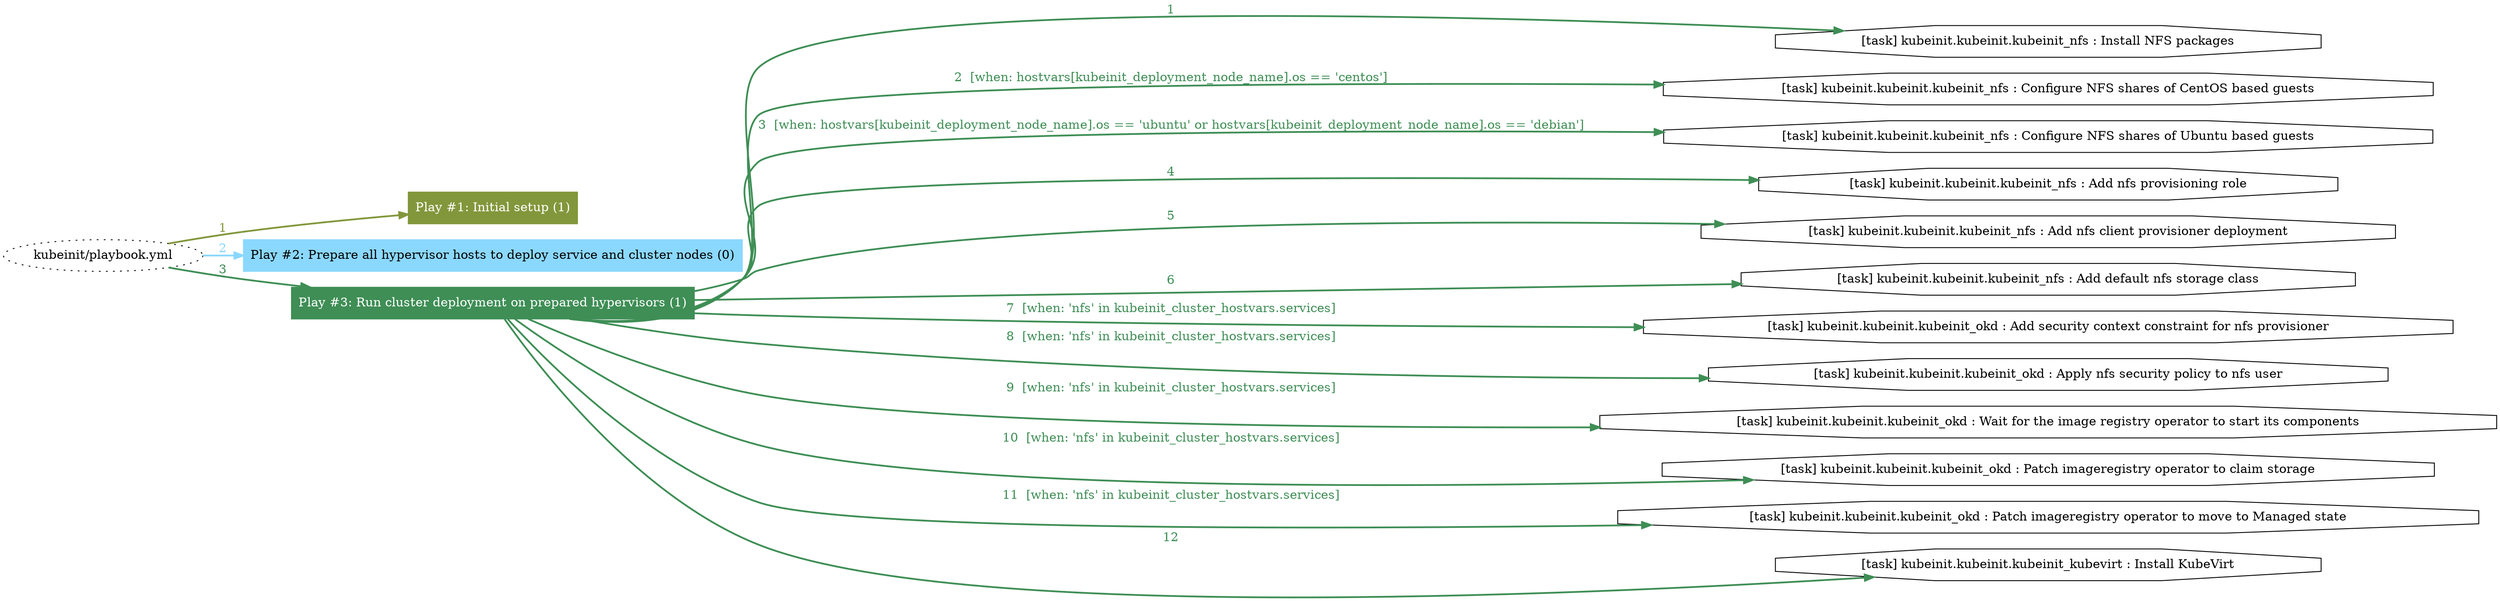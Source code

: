 digraph "kubeinit/playbook.yml "{
	graph [concentrate=true ordering=in rankdir=LR ratio=fill]
	edge [esep=5 sep=10]
	"kubeinit/playbook.yml" [id=root_node style=dotted]
	subgraph "Play #1: Initial setup (1) "{
		"Play #1: Initial setup (1)" [color="#82973b" fontcolor="#ffffff" id="play_600f02eb-539b-473d-869f-aa99ca6672e3" shape=box style=filled tooltip=localhost]
		"kubeinit/playbook.yml" -> "Play #1: Initial setup (1)" [label=1 color="#82973b" fontcolor="#82973b" id="edge_e4f37a8e-6fe6-482c-b438-a034b92235e2" style=bold]
	}
	subgraph "Play #2: Prepare all hypervisor hosts to deploy service and cluster nodes (0) "{
		"Play #2: Prepare all hypervisor hosts to deploy service and cluster nodes (0)" [color="#8bd8fe" fontcolor="#000000" id="play_36ca59ec-8919-422a-94c4-545d1c69138a" shape=box style=filled tooltip=""]
		"kubeinit/playbook.yml" -> "Play #2: Prepare all hypervisor hosts to deploy service and cluster nodes (0)" [label=2 color="#8bd8fe" fontcolor="#8bd8fe" id="edge_2c2095ca-0dc3-4899-a889-79d573b03c76" style=bold]
	}
	subgraph "Play #3: Run cluster deployment on prepared hypervisors (1) "{
		"Play #3: Run cluster deployment on prepared hypervisors (1)" [color="#3e8e55" fontcolor="#ffffff" id="play_6c85bb4b-375c-4a16-bca3-eae4d0a6803e" shape=box style=filled tooltip=localhost]
		"kubeinit/playbook.yml" -> "Play #3: Run cluster deployment on prepared hypervisors (1)" [label=3 color="#3e8e55" fontcolor="#3e8e55" id="edge_baa9c703-bef9-4ded-b96a-7e32ea84a81b" style=bold]
		"task_fd1a690d-ce4a-4097-8396-b235bc1ffd59" [label="[task] kubeinit.kubeinit.kubeinit_nfs : Install NFS packages" id="task_fd1a690d-ce4a-4097-8396-b235bc1ffd59" shape=octagon tooltip="[task] kubeinit.kubeinit.kubeinit_nfs : Install NFS packages"]
		"Play #3: Run cluster deployment on prepared hypervisors (1)" -> "task_fd1a690d-ce4a-4097-8396-b235bc1ffd59" [label=1 color="#3e8e55" fontcolor="#3e8e55" id="edge_28640672-bb30-4879-a907-7d7281902ddf" style=bold]
		"task_3aa6c8c9-0ff6-4009-bcec-45652fa729ab" [label="[task] kubeinit.kubeinit.kubeinit_nfs : Configure NFS shares of CentOS based guests" id="task_3aa6c8c9-0ff6-4009-bcec-45652fa729ab" shape=octagon tooltip="[task] kubeinit.kubeinit.kubeinit_nfs : Configure NFS shares of CentOS based guests"]
		"Play #3: Run cluster deployment on prepared hypervisors (1)" -> "task_3aa6c8c9-0ff6-4009-bcec-45652fa729ab" [label="2  [when: hostvars[kubeinit_deployment_node_name].os == 'centos']" color="#3e8e55" fontcolor="#3e8e55" id="edge_02b289a7-5d0f-4b3d-aea1-eb2da6c4a61f" style=bold]
		"task_846cb362-752d-43b0-82cf-3cf4a6a09f23" [label="[task] kubeinit.kubeinit.kubeinit_nfs : Configure NFS shares of Ubuntu based guests" id="task_846cb362-752d-43b0-82cf-3cf4a6a09f23" shape=octagon tooltip="[task] kubeinit.kubeinit.kubeinit_nfs : Configure NFS shares of Ubuntu based guests"]
		"Play #3: Run cluster deployment on prepared hypervisors (1)" -> "task_846cb362-752d-43b0-82cf-3cf4a6a09f23" [label="3  [when: hostvars[kubeinit_deployment_node_name].os == 'ubuntu' or hostvars[kubeinit_deployment_node_name].os == 'debian']" color="#3e8e55" fontcolor="#3e8e55" id="edge_e349f221-faed-4427-8b8a-b849fa1b7596" style=bold]
		"task_06e0d2c1-3780-4577-baed-482c85dd8930" [label="[task] kubeinit.kubeinit.kubeinit_nfs : Add nfs provisioning role" id="task_06e0d2c1-3780-4577-baed-482c85dd8930" shape=octagon tooltip="[task] kubeinit.kubeinit.kubeinit_nfs : Add nfs provisioning role"]
		"Play #3: Run cluster deployment on prepared hypervisors (1)" -> "task_06e0d2c1-3780-4577-baed-482c85dd8930" [label=4 color="#3e8e55" fontcolor="#3e8e55" id="edge_fcd7194c-5608-4cad-9c4c-0c943ec5f17d" style=bold]
		"task_341032e1-89d4-4ffc-9da2-feac7408be16" [label="[task] kubeinit.kubeinit.kubeinit_nfs : Add nfs client provisioner deployment" id="task_341032e1-89d4-4ffc-9da2-feac7408be16" shape=octagon tooltip="[task] kubeinit.kubeinit.kubeinit_nfs : Add nfs client provisioner deployment"]
		"Play #3: Run cluster deployment on prepared hypervisors (1)" -> "task_341032e1-89d4-4ffc-9da2-feac7408be16" [label=5 color="#3e8e55" fontcolor="#3e8e55" id="edge_20321054-8ba8-45a4-8d3a-0d3288e0f12f" style=bold]
		"task_9b55a199-f13d-4964-9a91-209e761ece12" [label="[task] kubeinit.kubeinit.kubeinit_nfs : Add default nfs storage class" id="task_9b55a199-f13d-4964-9a91-209e761ece12" shape=octagon tooltip="[task] kubeinit.kubeinit.kubeinit_nfs : Add default nfs storage class"]
		"Play #3: Run cluster deployment on prepared hypervisors (1)" -> "task_9b55a199-f13d-4964-9a91-209e761ece12" [label=6 color="#3e8e55" fontcolor="#3e8e55" id="edge_2cc0b369-511f-4e35-9350-ab2f9ac87067" style=bold]
		"task_12cb7690-c425-4e33-928f-11bc48586b18" [label="[task] kubeinit.kubeinit.kubeinit_okd : Add security context constraint for nfs provisioner" id="task_12cb7690-c425-4e33-928f-11bc48586b18" shape=octagon tooltip="[task] kubeinit.kubeinit.kubeinit_okd : Add security context constraint for nfs provisioner"]
		"Play #3: Run cluster deployment on prepared hypervisors (1)" -> "task_12cb7690-c425-4e33-928f-11bc48586b18" [label="7  [when: 'nfs' in kubeinit_cluster_hostvars.services]" color="#3e8e55" fontcolor="#3e8e55" id="edge_d152c61b-3b33-459f-9299-180a2bffde29" style=bold]
		"task_c60ca1fa-db07-4e51-ba79-1bf927b97b91" [label="[task] kubeinit.kubeinit.kubeinit_okd : Apply nfs security policy to nfs user" id="task_c60ca1fa-db07-4e51-ba79-1bf927b97b91" shape=octagon tooltip="[task] kubeinit.kubeinit.kubeinit_okd : Apply nfs security policy to nfs user"]
		"Play #3: Run cluster deployment on prepared hypervisors (1)" -> "task_c60ca1fa-db07-4e51-ba79-1bf927b97b91" [label="8  [when: 'nfs' in kubeinit_cluster_hostvars.services]" color="#3e8e55" fontcolor="#3e8e55" id="edge_f9716a20-04f0-49ef-85e4-8e5f934964fb" style=bold]
		"task_641cbd2c-0187-4c8a-a7d8-04ce5310e21d" [label="[task] kubeinit.kubeinit.kubeinit_okd : Wait for the image registry operator to start its components" id="task_641cbd2c-0187-4c8a-a7d8-04ce5310e21d" shape=octagon tooltip="[task] kubeinit.kubeinit.kubeinit_okd : Wait for the image registry operator to start its components"]
		"Play #3: Run cluster deployment on prepared hypervisors (1)" -> "task_641cbd2c-0187-4c8a-a7d8-04ce5310e21d" [label="9  [when: 'nfs' in kubeinit_cluster_hostvars.services]" color="#3e8e55" fontcolor="#3e8e55" id="edge_19541bf9-162a-4eaf-9c93-774d3b22a40f" style=bold]
		"task_1c4f263d-978c-4674-949d-13039b56558c" [label="[task] kubeinit.kubeinit.kubeinit_okd : Patch imageregistry operator to claim storage" id="task_1c4f263d-978c-4674-949d-13039b56558c" shape=octagon tooltip="[task] kubeinit.kubeinit.kubeinit_okd : Patch imageregistry operator to claim storage"]
		"Play #3: Run cluster deployment on prepared hypervisors (1)" -> "task_1c4f263d-978c-4674-949d-13039b56558c" [label="10  [when: 'nfs' in kubeinit_cluster_hostvars.services]" color="#3e8e55" fontcolor="#3e8e55" id="edge_369eb526-62c5-481e-9c07-a17654f94644" style=bold]
		"task_f3d0ea70-66cd-419a-acec-0e4fff960b9f" [label="[task] kubeinit.kubeinit.kubeinit_okd : Patch imageregistry operator to move to Managed state" id="task_f3d0ea70-66cd-419a-acec-0e4fff960b9f" shape=octagon tooltip="[task] kubeinit.kubeinit.kubeinit_okd : Patch imageregistry operator to move to Managed state"]
		"Play #3: Run cluster deployment on prepared hypervisors (1)" -> "task_f3d0ea70-66cd-419a-acec-0e4fff960b9f" [label="11  [when: 'nfs' in kubeinit_cluster_hostvars.services]" color="#3e8e55" fontcolor="#3e8e55" id="edge_e2129179-441b-4643-8c51-4f228d18f3b3" style=bold]
		"task_5993e4e5-9caf-4bc7-9176-a9ff151c09fd" [label="[task] kubeinit.kubeinit.kubeinit_kubevirt : Install KubeVirt" id="task_5993e4e5-9caf-4bc7-9176-a9ff151c09fd" shape=octagon tooltip="[task] kubeinit.kubeinit.kubeinit_kubevirt : Install KubeVirt"]
		"Play #3: Run cluster deployment on prepared hypervisors (1)" -> "task_5993e4e5-9caf-4bc7-9176-a9ff151c09fd" [label=12 color="#3e8e55" fontcolor="#3e8e55" id="edge_3b7f0ee4-bd89-44fe-83ca-37f75dbee56d" style=bold]
	}
}
